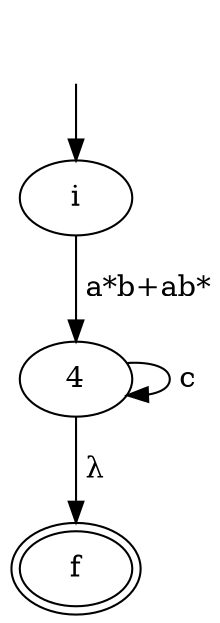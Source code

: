 digraph "AFER" {
    _nil0 [style="invis"]
    _nil0 -> i [label=""]
    i -> 4 [label=" a*b+ab*"]
    4 -> 4 [label=" c"]
    4 -> f [label=" λ"]
    f [peripheries=2]
}
